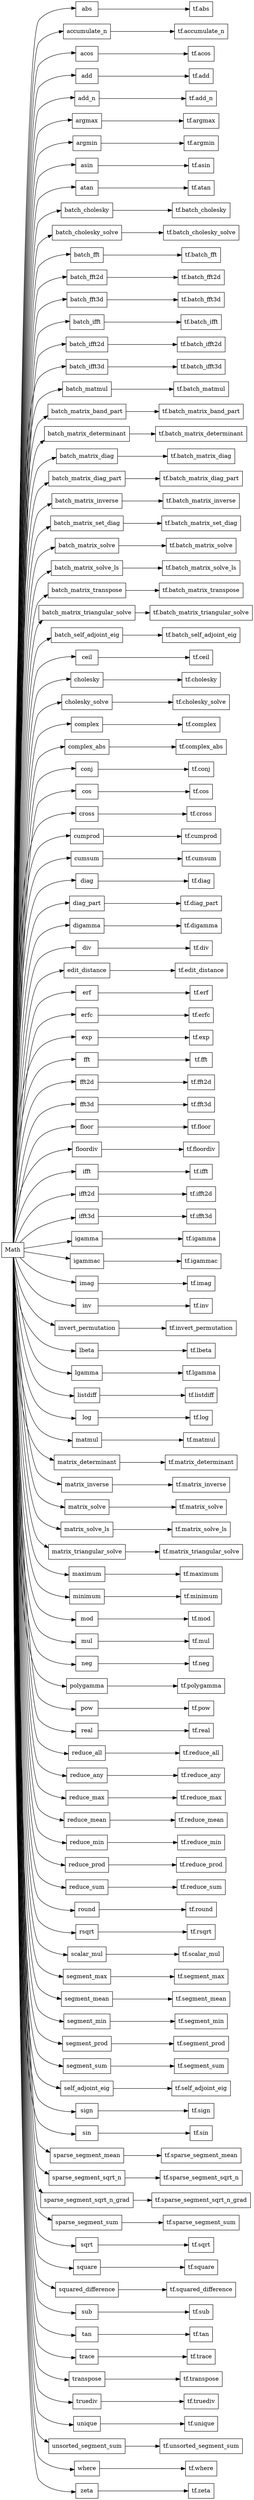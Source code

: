 digraph "Math"{
rankdir="LR"
node [shape="box"]
		"Math" -> "abs" -> "tf.abs";
		"Math" -> "accumulate_n" -> "tf.accumulate_n";
		"Math" -> "acos" -> "tf.acos";
		"Math" -> "add" -> "tf.add";
		"Math" -> "add_n" -> "tf.add_n";
		"Math" -> "argmax" -> "tf.argmax";
		"Math" -> "argmin" -> "tf.argmin";
		"Math" -> "asin" -> "tf.asin";
		"Math" -> "atan" -> "tf.atan";
		"Math" -> "batch_cholesky" -> "tf.batch_cholesky";
		"Math" -> "batch_cholesky_solve" -> "tf.batch_cholesky_solve";
		"Math" -> "batch_fft" -> "tf.batch_fft";
		"Math" -> "batch_fft2d" -> "tf.batch_fft2d";
		"Math" -> "batch_fft3d" -> "tf.batch_fft3d";
		"Math" -> "batch_ifft" -> "tf.batch_ifft";
		"Math" -> "batch_ifft2d" -> "tf.batch_ifft2d";
		"Math" -> "batch_ifft3d" -> "tf.batch_ifft3d";
		"Math" -> "batch_matmul" -> "tf.batch_matmul";
		"Math" -> "batch_matrix_band_part" -> "tf.batch_matrix_band_part";
		"Math" -> "batch_matrix_determinant" -> "tf.batch_matrix_determinant";
		"Math" -> "batch_matrix_diag" -> "tf.batch_matrix_diag";
		"Math" -> "batch_matrix_diag_part" -> "tf.batch_matrix_diag_part";
		"Math" -> "batch_matrix_inverse" -> "tf.batch_matrix_inverse";
		"Math" -> "batch_matrix_set_diag" -> "tf.batch_matrix_set_diag";
		"Math" -> "batch_matrix_solve" -> "tf.batch_matrix_solve";
		"Math" -> "batch_matrix_solve_ls" -> "tf.batch_matrix_solve_ls";
		"Math" -> "batch_matrix_transpose" -> "tf.batch_matrix_transpose";
		"Math" -> "batch_matrix_triangular_solve" -> "tf.batch_matrix_triangular_solve";
		"Math" -> "batch_self_adjoint_eig" -> "tf.batch_self_adjoint_eig";
		"Math" -> "ceil" -> "tf.ceil";
		"Math" -> "cholesky" -> "tf.cholesky";
		"Math" -> "cholesky_solve" -> "tf.cholesky_solve";
		"Math" -> "complex" -> "tf.complex";
		"Math" -> "complex_abs" -> "tf.complex_abs";
		"Math" -> "conj" -> "tf.conj";
		"Math" -> "cos" -> "tf.cos";
		"Math" -> "cross" -> "tf.cross";
		"Math" -> "cumprod" -> "tf.cumprod";
		"Math" -> "cumsum" -> "tf.cumsum";
		"Math" -> "diag" -> "tf.diag";
		"Math" -> "diag_part" -> "tf.diag_part";
		"Math" -> "digamma" -> "tf.digamma";
		"Math" -> "div" -> "tf.div";
		"Math" -> "edit_distance" -> "tf.edit_distance";
		"Math" -> "erf" -> "tf.erf";
		"Math" -> "erfc" -> "tf.erfc";
		"Math" -> "exp" -> "tf.exp";
		"Math" -> "fft" -> "tf.fft";
		"Math" -> "fft2d" -> "tf.fft2d";
		"Math" -> "fft3d" -> "tf.fft3d";
		"Math" -> "floor" -> "tf.floor";
		"Math" -> "floordiv" -> "tf.floordiv";
		"Math" -> "ifft" -> "tf.ifft";
		"Math" -> "ifft2d" -> "tf.ifft2d";
		"Math" -> "ifft3d" -> "tf.ifft3d";
		"Math" -> "igamma" -> "tf.igamma";
		"Math" -> "igammac" -> "tf.igammac";
		"Math" -> "imag" -> "tf.imag";
		"Math" -> "inv" -> "tf.inv";
		"Math" -> "invert_permutation" -> "tf.invert_permutation";
		"Math" -> "lbeta" -> "tf.lbeta";
		"Math" -> "lgamma" -> "tf.lgamma";
		"Math" -> "listdiff" -> "tf.listdiff";
		"Math" -> "log" -> "tf.log";
		"Math" -> "matmul" -> "tf.matmul";
		"Math" -> "matrix_determinant" -> "tf.matrix_determinant";
		"Math" -> "matrix_inverse" -> "tf.matrix_inverse";
		"Math" -> "matrix_solve" -> "tf.matrix_solve";
		"Math" -> "matrix_solve_ls" -> "tf.matrix_solve_ls";
		"Math" -> "matrix_triangular_solve" -> "tf.matrix_triangular_solve";
		"Math" -> "maximum" -> "tf.maximum";
		"Math" -> "minimum" -> "tf.minimum";
		"Math" -> "mod" -> "tf.mod";
		"Math" -> "mul" -> "tf.mul";
		"Math" -> "neg" -> "tf.neg";
		"Math" -> "polygamma" -> "tf.polygamma";
		"Math" -> "pow" -> "tf.pow";
		"Math" -> "real" -> "tf.real";
		"Math" -> "reduce_all" -> "tf.reduce_all";
		"Math" -> "reduce_any" -> "tf.reduce_any";
		"Math" -> "reduce_max" -> "tf.reduce_max";
		"Math" -> "reduce_mean" -> "tf.reduce_mean";
		"Math" -> "reduce_min" -> "tf.reduce_min";
		"Math" -> "reduce_prod" -> "tf.reduce_prod";
		"Math" -> "reduce_sum" -> "tf.reduce_sum";
		"Math" -> "round" -> "tf.round";
		"Math" -> "rsqrt" -> "tf.rsqrt";
		"Math" -> "scalar_mul" -> "tf.scalar_mul";
		"Math" -> "segment_max" -> "tf.segment_max";
		"Math" -> "segment_mean" -> "tf.segment_mean";
		"Math" -> "segment_min" -> "tf.segment_min";
		"Math" -> "segment_prod" -> "tf.segment_prod";
		"Math" -> "segment_sum" -> "tf.segment_sum";
		"Math" -> "self_adjoint_eig" -> "tf.self_adjoint_eig";
		"Math" -> "sign" -> "tf.sign";
		"Math" -> "sin" -> "tf.sin";
		"Math" -> "sparse_segment_mean" -> "tf.sparse_segment_mean";
		"Math" -> "sparse_segment_sqrt_n" -> "tf.sparse_segment_sqrt_n";
		"Math" -> "sparse_segment_sqrt_n_grad" -> "tf.sparse_segment_sqrt_n_grad";
		"Math" -> "sparse_segment_sum" -> "tf.sparse_segment_sum";
		"Math" -> "sqrt" -> "tf.sqrt";
		"Math" -> "square" -> "tf.square";
		"Math" -> "squared_difference" -> "tf.squared_difference";
		"Math" -> "sub" -> "tf.sub";
		"Math" -> "tan" -> "tf.tan";
		"Math" -> "trace" -> "tf.trace";
		"Math" -> "transpose" -> "tf.transpose";
		"Math" -> "truediv" -> "tf.truediv";
		"Math" -> "unique" -> "tf.unique";
		"Math" -> "unsorted_segment_sum" -> "tf.unsorted_segment_sum";
		"Math" -> "where" -> "tf.where";
		"Math" -> "zeta" -> "tf.zeta";
}
